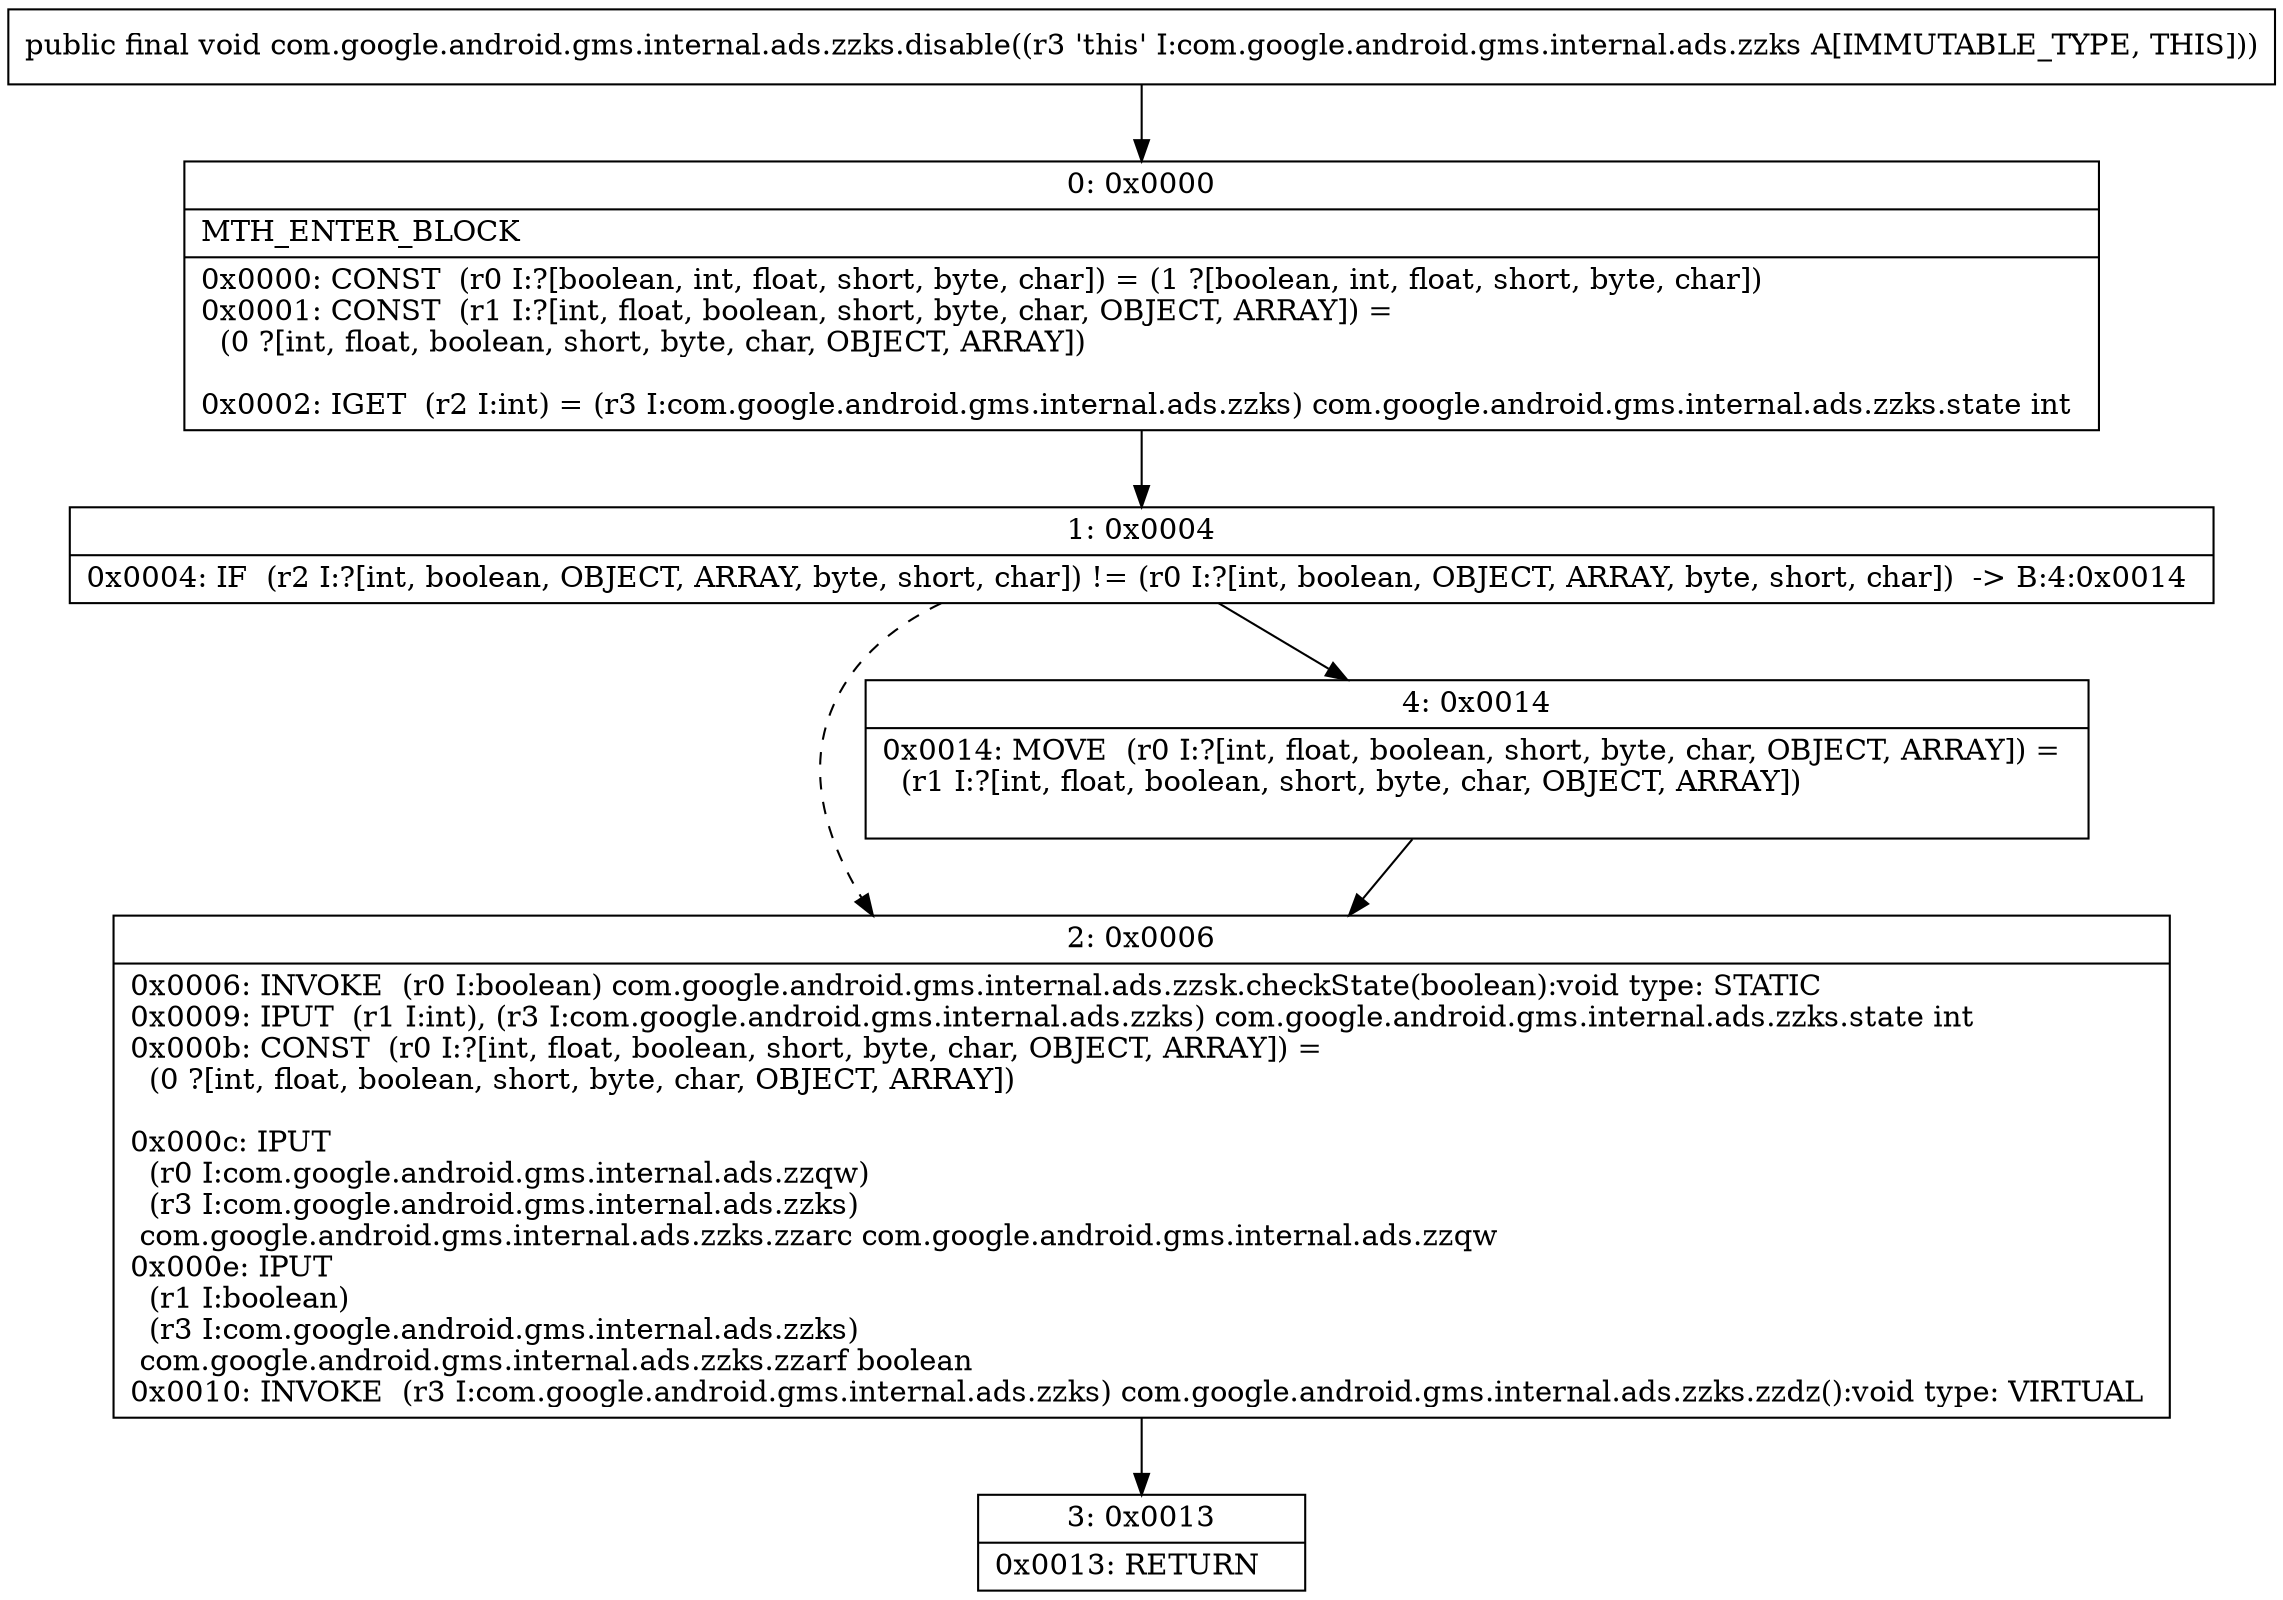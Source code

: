 digraph "CFG forcom.google.android.gms.internal.ads.zzks.disable()V" {
Node_0 [shape=record,label="{0\:\ 0x0000|MTH_ENTER_BLOCK\l|0x0000: CONST  (r0 I:?[boolean, int, float, short, byte, char]) = (1 ?[boolean, int, float, short, byte, char]) \l0x0001: CONST  (r1 I:?[int, float, boolean, short, byte, char, OBJECT, ARRAY]) = \l  (0 ?[int, float, boolean, short, byte, char, OBJECT, ARRAY])\l \l0x0002: IGET  (r2 I:int) = (r3 I:com.google.android.gms.internal.ads.zzks) com.google.android.gms.internal.ads.zzks.state int \l}"];
Node_1 [shape=record,label="{1\:\ 0x0004|0x0004: IF  (r2 I:?[int, boolean, OBJECT, ARRAY, byte, short, char]) != (r0 I:?[int, boolean, OBJECT, ARRAY, byte, short, char])  \-\> B:4:0x0014 \l}"];
Node_2 [shape=record,label="{2\:\ 0x0006|0x0006: INVOKE  (r0 I:boolean) com.google.android.gms.internal.ads.zzsk.checkState(boolean):void type: STATIC \l0x0009: IPUT  (r1 I:int), (r3 I:com.google.android.gms.internal.ads.zzks) com.google.android.gms.internal.ads.zzks.state int \l0x000b: CONST  (r0 I:?[int, float, boolean, short, byte, char, OBJECT, ARRAY]) = \l  (0 ?[int, float, boolean, short, byte, char, OBJECT, ARRAY])\l \l0x000c: IPUT  \l  (r0 I:com.google.android.gms.internal.ads.zzqw)\l  (r3 I:com.google.android.gms.internal.ads.zzks)\l com.google.android.gms.internal.ads.zzks.zzarc com.google.android.gms.internal.ads.zzqw \l0x000e: IPUT  \l  (r1 I:boolean)\l  (r3 I:com.google.android.gms.internal.ads.zzks)\l com.google.android.gms.internal.ads.zzks.zzarf boolean \l0x0010: INVOKE  (r3 I:com.google.android.gms.internal.ads.zzks) com.google.android.gms.internal.ads.zzks.zzdz():void type: VIRTUAL \l}"];
Node_3 [shape=record,label="{3\:\ 0x0013|0x0013: RETURN   \l}"];
Node_4 [shape=record,label="{4\:\ 0x0014|0x0014: MOVE  (r0 I:?[int, float, boolean, short, byte, char, OBJECT, ARRAY]) = \l  (r1 I:?[int, float, boolean, short, byte, char, OBJECT, ARRAY])\l \l}"];
MethodNode[shape=record,label="{public final void com.google.android.gms.internal.ads.zzks.disable((r3 'this' I:com.google.android.gms.internal.ads.zzks A[IMMUTABLE_TYPE, THIS])) }"];
MethodNode -> Node_0;
Node_0 -> Node_1;
Node_1 -> Node_2[style=dashed];
Node_1 -> Node_4;
Node_2 -> Node_3;
Node_4 -> Node_2;
}

